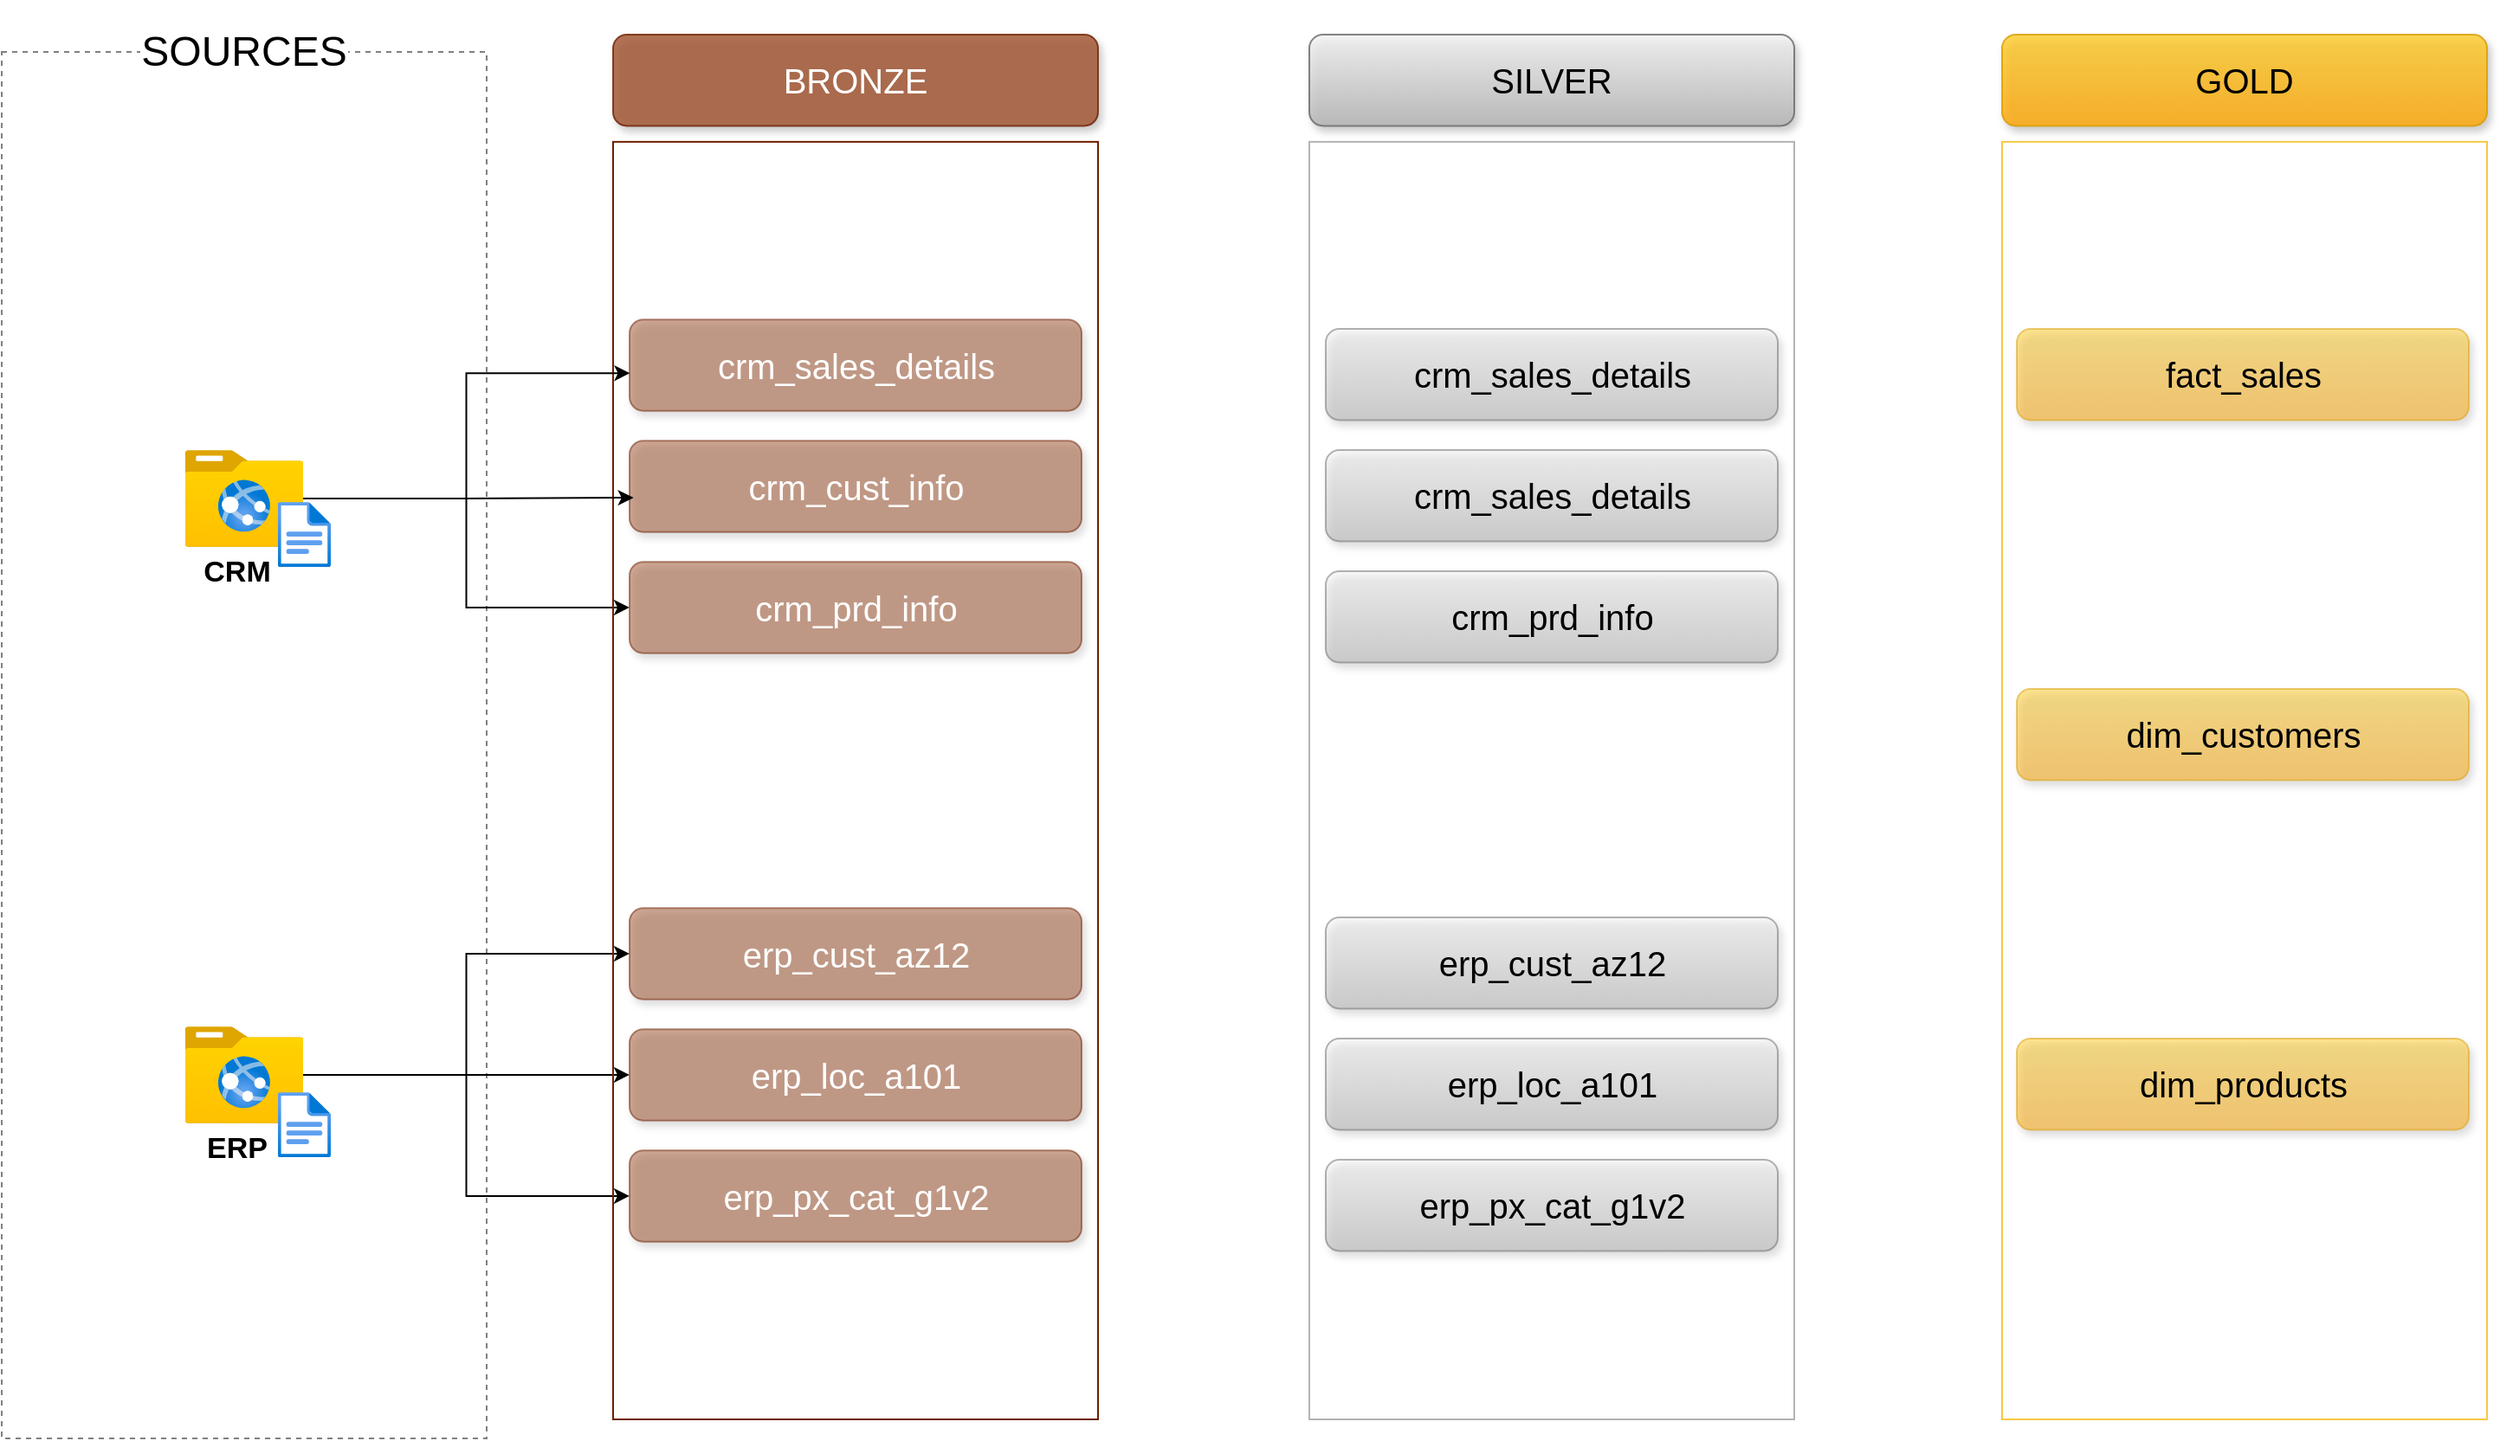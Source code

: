 <mxfile version="27.0.5">
  <diagram name="Page-1" id="SpDFF4etDDi6ipWytM7-">
    <mxGraphModel dx="1425" dy="2169" grid="1" gridSize="10" guides="1" tooltips="1" connect="1" arrows="1" fold="1" page="1" pageScale="1" pageWidth="2339" pageHeight="3300" math="0" shadow="0">
      <root>
        <mxCell id="0" />
        <mxCell id="1" parent="0" />
        <mxCell id="s5quHR6hdcYwXIpgsCae-1" value="" style="rounded=0;whiteSpace=wrap;html=1;dashed=1;strokeColor=#808080;fillColor=none;" vertex="1" parent="1">
          <mxGeometry x="445" y="550" width="280" height="801" as="geometry" />
        </mxCell>
        <mxCell id="s5quHR6hdcYwXIpgsCae-2" value="&lt;font style=&quot;font-size: 24px;&quot;&gt;SOURCES&lt;/font&gt;" style="rounded=0;whiteSpace=wrap;html=1;fillColor=default;strokeColor=none;align=center;" vertex="1" parent="1">
          <mxGeometry x="525" y="520" width="120" height="60" as="geometry" />
        </mxCell>
        <mxCell id="s5quHR6hdcYwXIpgsCae-80" style="edgeStyle=orthogonalEdgeStyle;rounded=0;orthogonalLoop=1;jettySize=auto;html=1;entryX=0;entryY=0.5;entryDx=0;entryDy=0;" edge="1" parent="1" source="s5quHR6hdcYwXIpgsCae-13" target="s5quHR6hdcYwXIpgsCae-48">
          <mxGeometry relative="1" as="geometry" />
        </mxCell>
        <mxCell id="s5quHR6hdcYwXIpgsCae-13" value="" style="image;aspect=fixed;html=1;points=[];align=center;fontSize=12;image=img/lib/azure2/general/Folder_Website.svg;" vertex="1" parent="1">
          <mxGeometry x="551" y="780" width="68" height="56.0" as="geometry" />
        </mxCell>
        <mxCell id="s5quHR6hdcYwXIpgsCae-14" value="" style="image;aspect=fixed;html=1;points=[];align=center;fontSize=12;image=img/lib/azure2/general/File.svg;" vertex="1" parent="1">
          <mxGeometry x="604.42" y="810" width="30.58" height="37.68" as="geometry" />
        </mxCell>
        <mxCell id="s5quHR6hdcYwXIpgsCae-83" style="edgeStyle=orthogonalEdgeStyle;rounded=0;orthogonalLoop=1;jettySize=auto;html=1;entryX=0;entryY=0.5;entryDx=0;entryDy=0;" edge="1" parent="1" source="s5quHR6hdcYwXIpgsCae-15" target="s5quHR6hdcYwXIpgsCae-56">
          <mxGeometry relative="1" as="geometry" />
        </mxCell>
        <mxCell id="s5quHR6hdcYwXIpgsCae-84" style="edgeStyle=orthogonalEdgeStyle;rounded=0;orthogonalLoop=1;jettySize=auto;html=1;entryX=0;entryY=0.5;entryDx=0;entryDy=0;" edge="1" parent="1" source="s5quHR6hdcYwXIpgsCae-15" target="s5quHR6hdcYwXIpgsCae-57">
          <mxGeometry relative="1" as="geometry" />
        </mxCell>
        <mxCell id="s5quHR6hdcYwXIpgsCae-85" style="edgeStyle=orthogonalEdgeStyle;rounded=0;orthogonalLoop=1;jettySize=auto;html=1;entryX=0;entryY=0.5;entryDx=0;entryDy=0;" edge="1" parent="1" source="s5quHR6hdcYwXIpgsCae-15" target="s5quHR6hdcYwXIpgsCae-58">
          <mxGeometry relative="1" as="geometry" />
        </mxCell>
        <mxCell id="s5quHR6hdcYwXIpgsCae-15" value="" style="image;aspect=fixed;html=1;points=[];align=center;fontSize=12;image=img/lib/azure2/general/Folder_Website.svg;" vertex="1" parent="1">
          <mxGeometry x="551" y="1113" width="68" height="56.0" as="geometry" />
        </mxCell>
        <mxCell id="s5quHR6hdcYwXIpgsCae-16" value="" style="image;aspect=fixed;html=1;points=[];align=center;fontSize=12;image=img/lib/azure2/general/File.svg;" vertex="1" parent="1">
          <mxGeometry x="604.42" y="1151" width="30.58" height="37.68" as="geometry" />
        </mxCell>
        <mxCell id="s5quHR6hdcYwXIpgsCae-17" value="&lt;b&gt;CRM&lt;/b&gt;" style="text;html=1;align=center;verticalAlign=middle;whiteSpace=wrap;rounded=0;fontSize=17;" vertex="1" parent="1">
          <mxGeometry x="551" y="836" width="60" height="30" as="geometry" />
        </mxCell>
        <mxCell id="s5quHR6hdcYwXIpgsCae-18" value="&lt;b&gt;ERP&lt;/b&gt;" style="text;html=1;align=center;verticalAlign=middle;whiteSpace=wrap;rounded=0;fontSize=17;" vertex="1" parent="1">
          <mxGeometry x="551" y="1169" width="60" height="30" as="geometry" />
        </mxCell>
        <mxCell id="s5quHR6hdcYwXIpgsCae-46" value="" style="group" vertex="1" connectable="0" parent="1">
          <mxGeometry x="798" y="540" width="290" height="800" as="geometry" />
        </mxCell>
        <mxCell id="s5quHR6hdcYwXIpgsCae-5" value="&lt;font style=&quot;font-size: 20px;&quot;&gt;BRONZE&lt;/font&gt;" style="rounded=1;whiteSpace=wrap;html=1;fillColor=#a0522d;fontColor=#ffffff;strokeColor=#6D1F00;glass=0;shadow=1;fillStyle=auto;gradientColor=none;opacity=80;" vertex="1" parent="s5quHR6hdcYwXIpgsCae-46">
          <mxGeometry width="280" height="52.72" as="geometry" />
        </mxCell>
        <mxCell id="s5quHR6hdcYwXIpgsCae-6" value="" style="rounded=0;whiteSpace=wrap;html=1;fillColor=none;fontColor=#ffffff;strokeColor=#6D1F00;" vertex="1" parent="s5quHR6hdcYwXIpgsCae-46">
          <mxGeometry y="61.94" width="280" height="738.06" as="geometry" />
        </mxCell>
        <mxCell id="s5quHR6hdcYwXIpgsCae-45" value="&lt;font style=&quot;font-size: 20px;&quot;&gt;crm_sales_details&lt;/font&gt;" style="rounded=1;whiteSpace=wrap;html=1;fillColor=#a0522d;fontColor=#ffffff;strokeColor=#6D1F00;glass=0;shadow=1;fillStyle=auto;gradientColor=none;opacity=50;" vertex="1" parent="s5quHR6hdcYwXIpgsCae-46">
          <mxGeometry x="9.5" y="164.613" width="261" height="52.718" as="geometry" />
        </mxCell>
        <mxCell id="s5quHR6hdcYwXIpgsCae-47" value="&lt;span style=&quot;font-size: 20px;&quot;&gt;crm_cust_info&lt;/span&gt;" style="rounded=1;whiteSpace=wrap;html=1;fillColor=#a0522d;fontColor=#ffffff;strokeColor=#6D1F00;glass=0;shadow=1;fillStyle=auto;gradientColor=none;opacity=50;" vertex="1" parent="s5quHR6hdcYwXIpgsCae-46">
          <mxGeometry x="9.5" y="234.613" width="261" height="52.718" as="geometry" />
        </mxCell>
        <mxCell id="s5quHR6hdcYwXIpgsCae-48" value="&lt;span style=&quot;font-size: 20px;&quot;&gt;crm_prd_info&lt;/span&gt;" style="rounded=1;whiteSpace=wrap;html=1;fillColor=#a0522d;fontColor=#ffffff;strokeColor=#6D1F00;glass=0;shadow=1;fillStyle=auto;gradientColor=none;opacity=50;" vertex="1" parent="s5quHR6hdcYwXIpgsCae-46">
          <mxGeometry x="9.5" y="304.613" width="261" height="52.718" as="geometry" />
        </mxCell>
        <mxCell id="s5quHR6hdcYwXIpgsCae-56" value="&lt;span style=&quot;font-size: 20px;&quot;&gt;erp_cust_az12&lt;/span&gt;" style="rounded=1;whiteSpace=wrap;html=1;fillColor=#a0522d;fontColor=#ffffff;strokeColor=#6D1F00;glass=0;shadow=1;fillStyle=auto;gradientColor=none;opacity=50;" vertex="1" parent="s5quHR6hdcYwXIpgsCae-46">
          <mxGeometry x="9.5" y="504.613" width="261" height="52.718" as="geometry" />
        </mxCell>
        <mxCell id="s5quHR6hdcYwXIpgsCae-57" value="&lt;span style=&quot;font-size: 20px;&quot;&gt;erp_loc_a101&lt;/span&gt;" style="rounded=1;whiteSpace=wrap;html=1;fillColor=#a0522d;fontColor=#ffffff;strokeColor=#6D1F00;glass=0;shadow=1;fillStyle=auto;gradientColor=none;opacity=50;" vertex="1" parent="s5quHR6hdcYwXIpgsCae-46">
          <mxGeometry x="9.5" y="574.613" width="261" height="52.718" as="geometry" />
        </mxCell>
        <mxCell id="s5quHR6hdcYwXIpgsCae-58" value="&lt;span style=&quot;font-size: 20px;&quot;&gt;erp_px_cat_g1v2&lt;/span&gt;" style="rounded=1;whiteSpace=wrap;html=1;fillColor=#a0522d;fontColor=#ffffff;strokeColor=#6D1F00;glass=0;shadow=1;fillStyle=auto;gradientColor=none;opacity=50;" vertex="1" parent="s5quHR6hdcYwXIpgsCae-46">
          <mxGeometry x="9.5" y="644.613" width="261" height="52.718" as="geometry" />
        </mxCell>
        <mxCell id="s5quHR6hdcYwXIpgsCae-59" value="" style="group" vertex="1" connectable="0" parent="1">
          <mxGeometry x="1590" y="540" width="290" height="800" as="geometry" />
        </mxCell>
        <mxCell id="s5quHR6hdcYwXIpgsCae-60" value="&lt;font style=&quot;font-size: 20px;&quot;&gt;GOLD&lt;/font&gt;" style="rounded=1;whiteSpace=wrap;html=1;fillColor=#ffcd28;strokeColor=#d79b00;glass=0;shadow=1;fillStyle=auto;opacity=80;gradientColor=#ffa500;" vertex="1" parent="s5quHR6hdcYwXIpgsCae-59">
          <mxGeometry x="10" width="280" height="52.72" as="geometry" />
        </mxCell>
        <mxCell id="s5quHR6hdcYwXIpgsCae-61" value="" style="rounded=0;whiteSpace=wrap;html=1;fillColor=none;fontColor=#ffffff;strokeColor=light-dark(#f7c845, #fcb99e);" vertex="1" parent="s5quHR6hdcYwXIpgsCae-59">
          <mxGeometry x="10" y="61.94" width="280" height="738.06" as="geometry" />
        </mxCell>
        <mxCell id="s5quHR6hdcYwXIpgsCae-62" value="&lt;font style=&quot;font-size: 20px;&quot;&gt;fact_sales&lt;/font&gt;" style="rounded=1;whiteSpace=wrap;html=1;fillColor=#ffcd28;strokeColor=#d79b00;glass=0;shadow=1;fillStyle=auto;gradientColor=#ffa500;opacity=50;" vertex="1" parent="s5quHR6hdcYwXIpgsCae-59">
          <mxGeometry x="18.5" y="170.003" width="261" height="52.718" as="geometry" />
        </mxCell>
        <mxCell id="s5quHR6hdcYwXIpgsCae-64" value="&lt;font style=&quot;font-size: 20px;&quot;&gt;dim_customers&lt;/font&gt;" style="rounded=1;whiteSpace=wrap;html=1;fillColor=#ffcd28;strokeColor=#d79b00;glass=0;shadow=1;fillStyle=auto;gradientColor=#ffa500;opacity=50;" vertex="1" parent="s5quHR6hdcYwXIpgsCae-59">
          <mxGeometry x="18.5" y="378.003" width="261" height="52.718" as="geometry" />
        </mxCell>
        <mxCell id="s5quHR6hdcYwXIpgsCae-66" value="&lt;font style=&quot;font-size: 20px;&quot;&gt;dim_products&lt;/font&gt;" style="rounded=1;whiteSpace=wrap;html=1;fillColor=#ffcd28;strokeColor=#d79b00;glass=0;shadow=1;fillStyle=auto;gradientColor=#ffa500;opacity=50;" vertex="1" parent="s5quHR6hdcYwXIpgsCae-59">
          <mxGeometry x="18.5" y="580.003" width="261" height="52.718" as="geometry" />
        </mxCell>
        <mxCell id="s5quHR6hdcYwXIpgsCae-68" value="" style="group" vertex="1" connectable="0" parent="1">
          <mxGeometry x="1200" y="540" width="290" height="800" as="geometry" />
        </mxCell>
        <mxCell id="s5quHR6hdcYwXIpgsCae-69" value="&lt;font style=&quot;font-size: 20px;&quot;&gt;SILVER&lt;/font&gt;" style="rounded=1;whiteSpace=wrap;html=1;fillColor=#f5f5f5;strokeColor=#666666;glass=0;shadow=1;fillStyle=auto;gradientColor=#b3b3b3;opacity=80;" vertex="1" parent="s5quHR6hdcYwXIpgsCae-68">
          <mxGeometry width="280" height="52.72" as="geometry" />
        </mxCell>
        <mxCell id="s5quHR6hdcYwXIpgsCae-70" value="" style="rounded=0;whiteSpace=wrap;html=1;fillColor=none;fontColor=#ffffff;strokeColor=#B3B3B3;" vertex="1" parent="s5quHR6hdcYwXIpgsCae-68">
          <mxGeometry y="61.94" width="280" height="738.06" as="geometry" />
        </mxCell>
        <mxCell id="s5quHR6hdcYwXIpgsCae-71" value="&lt;span style=&quot;font-size: 20px;&quot;&gt;&lt;font style=&quot;color: rgb(0, 0, 0);&quot;&gt;crm_sales_details&lt;/font&gt;&lt;/span&gt;" style="rounded=1;whiteSpace=wrap;html=1;fillColor=#f5f5f5;strokeColor=#666666;glass=0;shadow=1;fillStyle=auto;gradientColor=#b3b3b3;opacity=50;" vertex="1" parent="s5quHR6hdcYwXIpgsCae-68">
          <mxGeometry x="9.5" y="170.003" width="261" height="52.718" as="geometry" />
        </mxCell>
        <mxCell id="s5quHR6hdcYwXIpgsCae-72" value="&lt;span style=&quot;font-size: 20px;&quot;&gt;&lt;font style=&quot;color: rgb(0, 0, 0);&quot;&gt;crm_sales_details&lt;/font&gt;&lt;/span&gt;" style="rounded=1;whiteSpace=wrap;html=1;fillColor=#f5f5f5;strokeColor=#666666;glass=0;shadow=1;fillStyle=auto;gradientColor=#b3b3b3;opacity=50;" vertex="1" parent="s5quHR6hdcYwXIpgsCae-68">
          <mxGeometry x="9.5" y="240.003" width="261" height="52.718" as="geometry" />
        </mxCell>
        <mxCell id="s5quHR6hdcYwXIpgsCae-73" value="&lt;font style=&quot;font-size: 20px;&quot;&gt;crm_prd_info&lt;/font&gt;" style="rounded=1;whiteSpace=wrap;html=1;fillColor=#f5f5f5;strokeColor=#666666;glass=0;shadow=1;fillStyle=auto;gradientColor=#b3b3b3;opacity=50;" vertex="1" parent="s5quHR6hdcYwXIpgsCae-68">
          <mxGeometry x="9.5" y="310.003" width="261" height="52.718" as="geometry" />
        </mxCell>
        <mxCell id="s5quHR6hdcYwXIpgsCae-74" value="&lt;font style=&quot;font-size: 20px;&quot;&gt;erp_cust_az12&lt;/font&gt;" style="rounded=1;whiteSpace=wrap;html=1;fillColor=#f5f5f5;strokeColor=#666666;glass=0;shadow=1;fillStyle=auto;gradientColor=#b3b3b3;opacity=50;" vertex="1" parent="s5quHR6hdcYwXIpgsCae-68">
          <mxGeometry x="9.5" y="510.003" width="261" height="52.718" as="geometry" />
        </mxCell>
        <mxCell id="s5quHR6hdcYwXIpgsCae-75" value="&lt;font style=&quot;font-size: 20px;&quot;&gt;erp_loc_a101&lt;/font&gt;" style="rounded=1;whiteSpace=wrap;html=1;fillColor=#f5f5f5;strokeColor=#666666;glass=0;shadow=1;fillStyle=auto;gradientColor=#b3b3b3;opacity=50;" vertex="1" parent="s5quHR6hdcYwXIpgsCae-68">
          <mxGeometry x="9.5" y="580.003" width="261" height="52.718" as="geometry" />
        </mxCell>
        <mxCell id="s5quHR6hdcYwXIpgsCae-76" value="&lt;font style=&quot;font-size: 20px;&quot;&gt;erp_px_cat_g1v2&lt;/font&gt;" style="rounded=1;whiteSpace=wrap;html=1;fillColor=#f5f5f5;strokeColor=#666666;glass=0;shadow=1;fillStyle=auto;gradientColor=#b3b3b3;opacity=50;" vertex="1" parent="s5quHR6hdcYwXIpgsCae-68">
          <mxGeometry x="9.5" y="650.003" width="261" height="52.718" as="geometry" />
        </mxCell>
        <mxCell id="s5quHR6hdcYwXIpgsCae-78" style="edgeStyle=orthogonalEdgeStyle;rounded=0;orthogonalLoop=1;jettySize=auto;html=1;entryX=0.001;entryY=0.588;entryDx=0;entryDy=0;entryPerimeter=0;" edge="1" parent="1" source="s5quHR6hdcYwXIpgsCae-13" target="s5quHR6hdcYwXIpgsCae-45">
          <mxGeometry relative="1" as="geometry" />
        </mxCell>
        <mxCell id="s5quHR6hdcYwXIpgsCae-82" style="edgeStyle=orthogonalEdgeStyle;rounded=0;orthogonalLoop=1;jettySize=auto;html=1;entryX=0.009;entryY=0.624;entryDx=0;entryDy=0;entryPerimeter=0;" edge="1" parent="1" source="s5quHR6hdcYwXIpgsCae-13" target="s5quHR6hdcYwXIpgsCae-47">
          <mxGeometry relative="1" as="geometry" />
        </mxCell>
      </root>
    </mxGraphModel>
  </diagram>
</mxfile>
